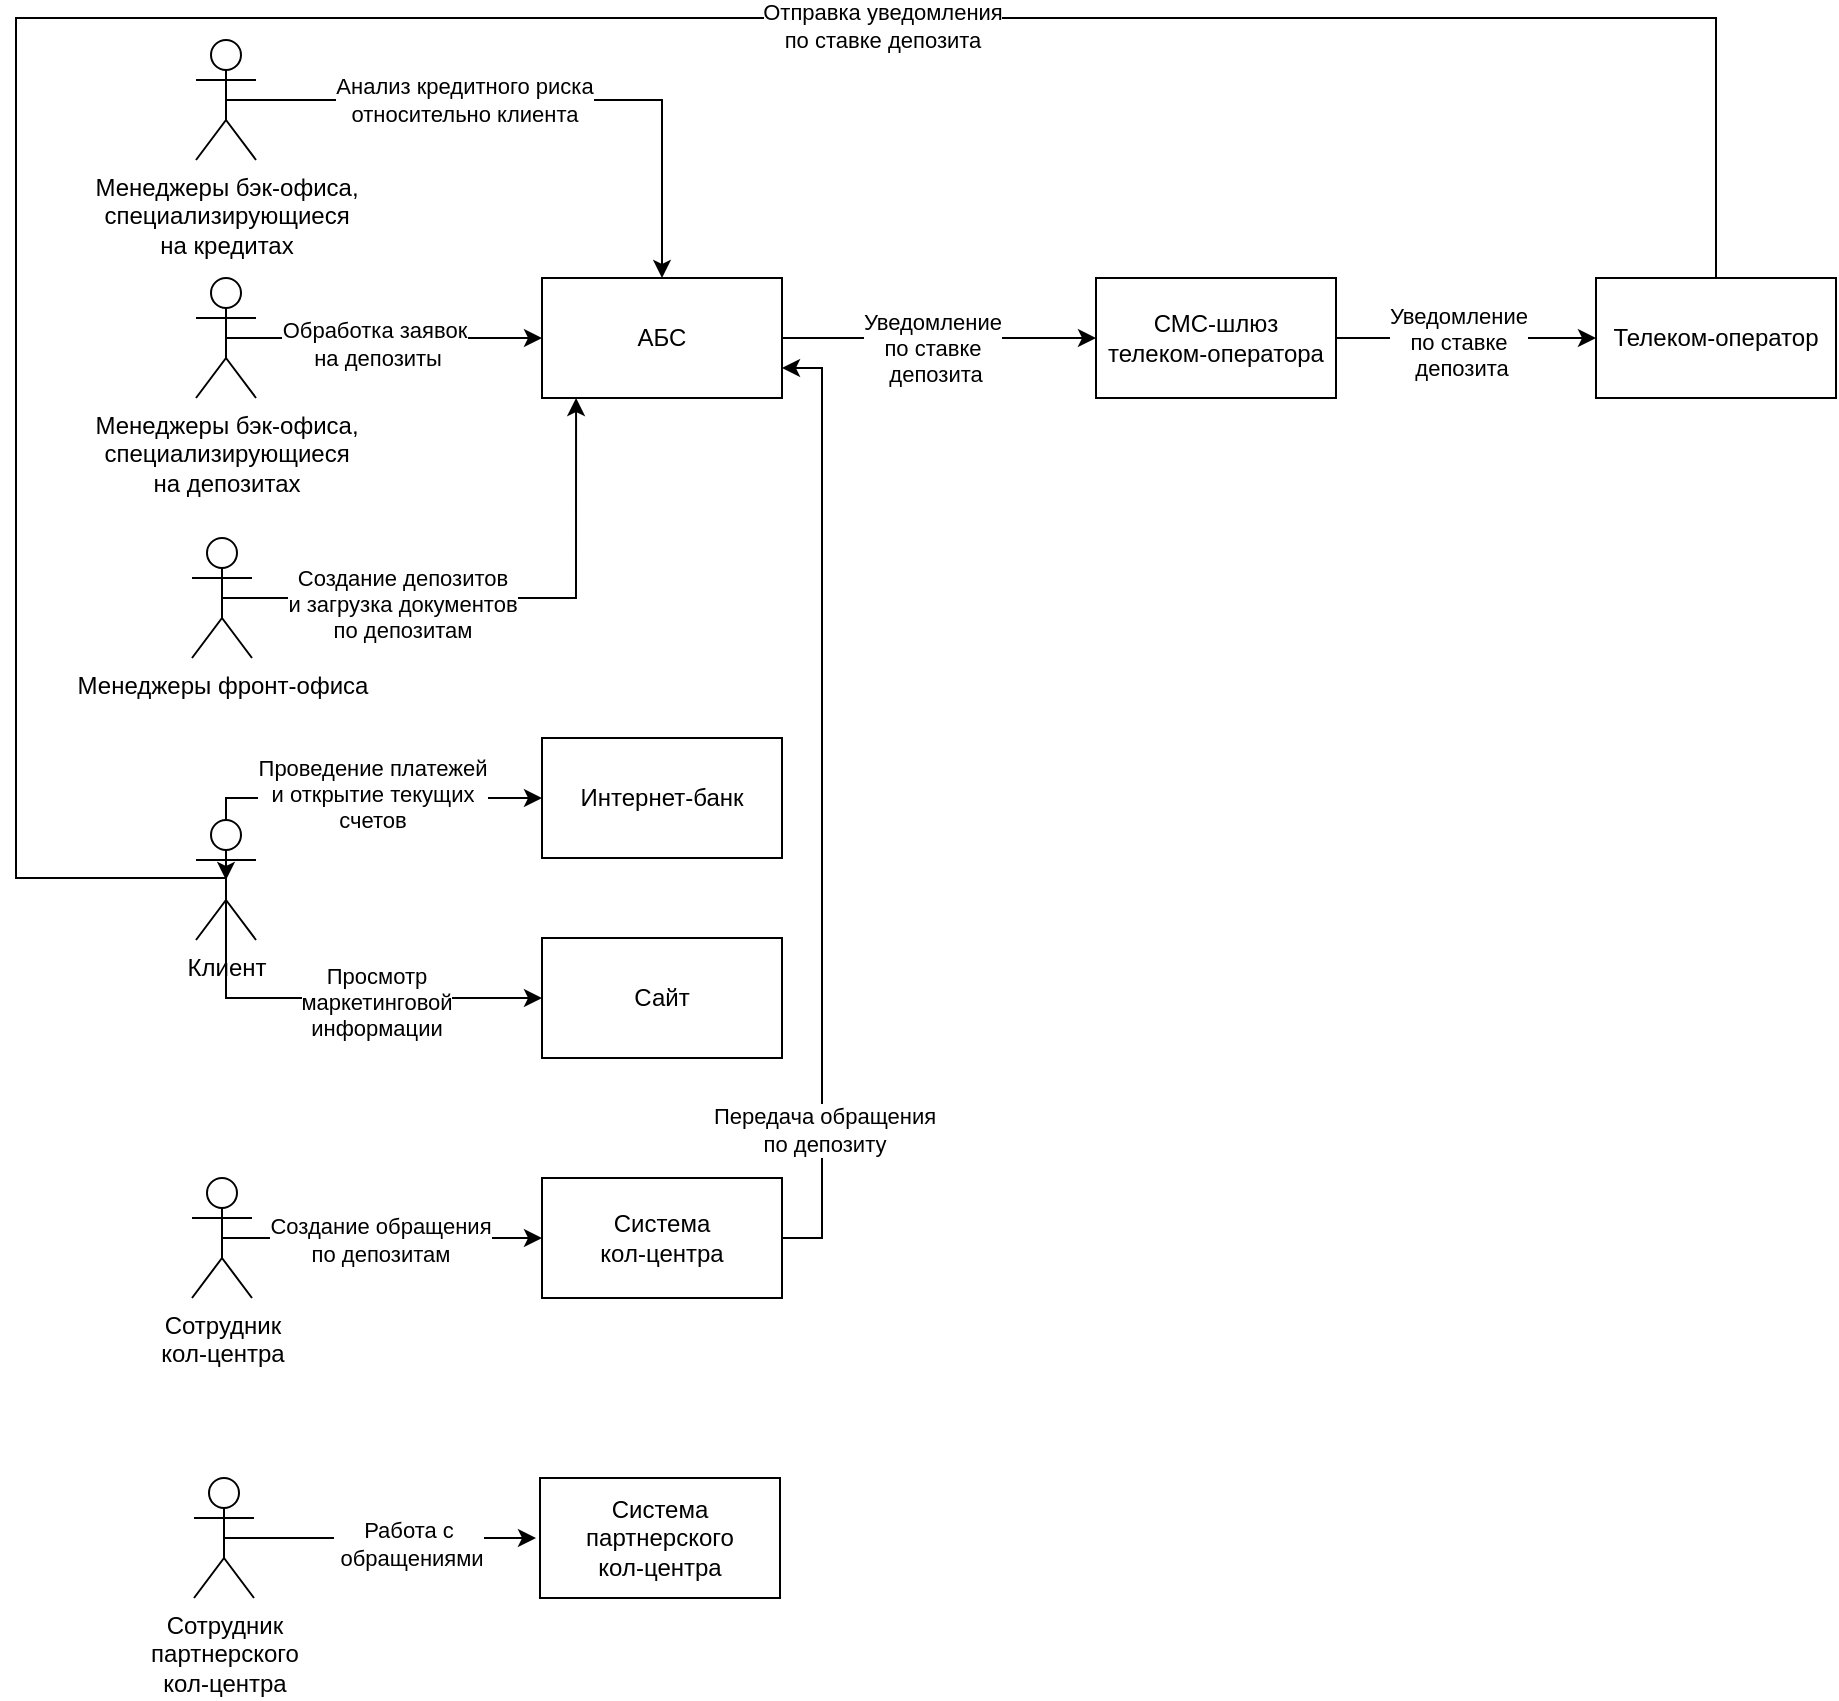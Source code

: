 <mxfile version="28.0.4">
  <diagram name="Страница — 1" id="wg_j5VeoZe4-xrLKdgoi">
    <mxGraphModel dx="1869" dy="730" grid="1" gridSize="10" guides="1" tooltips="1" connect="1" arrows="1" fold="1" page="1" pageScale="1" pageWidth="827" pageHeight="1169" math="0" shadow="0">
      <root>
        <mxCell id="0" />
        <mxCell id="1" parent="0" />
        <mxCell id="w4uRAptq-dMhKGyXtVlL-28" style="edgeStyle=orthogonalEdgeStyle;rounded=0;orthogonalLoop=1;jettySize=auto;html=1;exitX=0.5;exitY=0.5;exitDx=0;exitDy=0;exitPerimeter=0;entryX=0;entryY=0.5;entryDx=0;entryDy=0;" parent="1" source="w4uRAptq-dMhKGyXtVlL-1" target="w4uRAptq-dMhKGyXtVlL-6" edge="1">
          <mxGeometry relative="1" as="geometry">
            <Array as="points">
              <mxPoint x="15" y="410" />
            </Array>
          </mxGeometry>
        </mxCell>
        <mxCell id="Gkncn8ecJRyCBocQ3VEs-23" value="Проведение платежей&lt;div&gt;и открытие текущих&lt;/div&gt;&lt;div&gt;счетов&lt;/div&gt;" style="edgeLabel;html=1;align=center;verticalAlign=middle;resizable=0;points=[];" vertex="1" connectable="0" parent="w4uRAptq-dMhKGyXtVlL-28">
          <mxGeometry x="0.148" y="2" relative="1" as="geometry">
            <mxPoint as="offset" />
          </mxGeometry>
        </mxCell>
        <mxCell id="w4uRAptq-dMhKGyXtVlL-29" style="edgeStyle=orthogonalEdgeStyle;rounded=0;orthogonalLoop=1;jettySize=auto;html=1;exitX=0.5;exitY=0.5;exitDx=0;exitDy=0;exitPerimeter=0;entryX=0;entryY=0.5;entryDx=0;entryDy=0;" parent="1" source="w4uRAptq-dMhKGyXtVlL-1" target="w4uRAptq-dMhKGyXtVlL-12" edge="1">
          <mxGeometry relative="1" as="geometry">
            <Array as="points">
              <mxPoint x="15" y="510" />
            </Array>
          </mxGeometry>
        </mxCell>
        <mxCell id="Gkncn8ecJRyCBocQ3VEs-22" value="Просмотр&lt;div&gt;маркетинговой&lt;/div&gt;&lt;div&gt;информации&lt;/div&gt;" style="edgeLabel;html=1;align=center;verticalAlign=middle;resizable=0;points=[];" vertex="1" connectable="0" parent="w4uRAptq-dMhKGyXtVlL-29">
          <mxGeometry x="-0.411" y="-2" relative="1" as="geometry">
            <mxPoint x="70" as="offset" />
          </mxGeometry>
        </mxCell>
        <mxCell id="w4uRAptq-dMhKGyXtVlL-1" value="Клиент" style="shape=umlActor;verticalLabelPosition=bottom;verticalAlign=top;html=1;outlineConnect=0;" parent="1" vertex="1">
          <mxGeometry y="421" width="30" height="60" as="geometry" />
        </mxCell>
        <mxCell id="Gkncn8ecJRyCBocQ3VEs-8" style="edgeStyle=orthogonalEdgeStyle;rounded=0;orthogonalLoop=1;jettySize=auto;html=1;exitX=0.5;exitY=0.5;exitDx=0;exitDy=0;exitPerimeter=0;entryX=0;entryY=0.5;entryDx=0;entryDy=0;" edge="1" parent="1" source="w4uRAptq-dMhKGyXtVlL-3" target="w4uRAptq-dMhKGyXtVlL-7">
          <mxGeometry relative="1" as="geometry" />
        </mxCell>
        <mxCell id="Gkncn8ecJRyCBocQ3VEs-12" value="Обработка заявок&lt;div&gt;&amp;nbsp;на депозиты&lt;br&gt;&lt;/div&gt;" style="edgeLabel;html=1;align=center;verticalAlign=middle;resizable=0;points=[];" vertex="1" connectable="0" parent="Gkncn8ecJRyCBocQ3VEs-8">
          <mxGeometry x="-0.061" y="-3" relative="1" as="geometry">
            <mxPoint as="offset" />
          </mxGeometry>
        </mxCell>
        <mxCell id="w4uRAptq-dMhKGyXtVlL-3" value="Менеджеры бэк-офиса,&lt;div&gt;&amp;nbsp;специализирующиеся&amp;nbsp;&lt;/div&gt;&lt;div&gt;на депозитах&lt;/div&gt;" style="shape=umlActor;verticalLabelPosition=bottom;verticalAlign=top;html=1;outlineConnect=0;" parent="1" vertex="1">
          <mxGeometry y="150" width="30" height="60" as="geometry" />
        </mxCell>
        <mxCell id="w4uRAptq-dMhKGyXtVlL-31" style="edgeStyle=orthogonalEdgeStyle;rounded=0;orthogonalLoop=1;jettySize=auto;html=1;exitX=0.5;exitY=0.5;exitDx=0;exitDy=0;exitPerimeter=0;entryX=0;entryY=0.5;entryDx=0;entryDy=0;" parent="1" source="w4uRAptq-dMhKGyXtVlL-5" target="w4uRAptq-dMhKGyXtVlL-8" edge="1">
          <mxGeometry relative="1" as="geometry" />
        </mxCell>
        <mxCell id="Gkncn8ecJRyCBocQ3VEs-10" value="Создание обращения&lt;div&gt;по депозитам&lt;/div&gt;" style="edgeLabel;html=1;align=center;verticalAlign=middle;resizable=0;points=[];" vertex="1" connectable="0" parent="w4uRAptq-dMhKGyXtVlL-31">
          <mxGeometry x="-0.01" y="-1" relative="1" as="geometry">
            <mxPoint as="offset" />
          </mxGeometry>
        </mxCell>
        <mxCell id="w4uRAptq-dMhKGyXtVlL-5" value="Сотрудник&lt;div&gt;кол-центра&lt;/div&gt;" style="shape=umlActor;verticalLabelPosition=bottom;verticalAlign=top;html=1;outlineConnect=0;" parent="1" vertex="1">
          <mxGeometry x="-2" y="600" width="30" height="60" as="geometry" />
        </mxCell>
        <mxCell id="w4uRAptq-dMhKGyXtVlL-6" value="Интернет-банк" style="rounded=0;whiteSpace=wrap;html=1;" parent="1" vertex="1">
          <mxGeometry x="173" y="380" width="120" height="60" as="geometry" />
        </mxCell>
        <mxCell id="w4uRAptq-dMhKGyXtVlL-26" style="edgeStyle=orthogonalEdgeStyle;rounded=0;orthogonalLoop=1;jettySize=auto;html=1;exitX=1;exitY=0.5;exitDx=0;exitDy=0;entryX=0;entryY=0.5;entryDx=0;entryDy=0;" parent="1" source="w4uRAptq-dMhKGyXtVlL-7" target="w4uRAptq-dMhKGyXtVlL-10" edge="1">
          <mxGeometry relative="1" as="geometry" />
        </mxCell>
        <mxCell id="Gkncn8ecJRyCBocQ3VEs-13" value="&lt;div&gt;Уведомление&lt;div&gt;по ставке&lt;/div&gt;&lt;div&gt;&amp;nbsp;депозита&lt;/div&gt;&lt;/div&gt;" style="edgeLabel;html=1;align=center;verticalAlign=middle;resizable=0;points=[];" vertex="1" connectable="0" parent="w4uRAptq-dMhKGyXtVlL-26">
          <mxGeometry x="-0.042" y="-5" relative="1" as="geometry">
            <mxPoint as="offset" />
          </mxGeometry>
        </mxCell>
        <mxCell id="w4uRAptq-dMhKGyXtVlL-7" value="АБС" style="rounded=0;whiteSpace=wrap;html=1;" parent="1" vertex="1">
          <mxGeometry x="173" y="150" width="120" height="60" as="geometry" />
        </mxCell>
        <mxCell id="w4uRAptq-dMhKGyXtVlL-8" value="Система&lt;div&gt;кол-центра&lt;/div&gt;" style="rounded=0;whiteSpace=wrap;html=1;" parent="1" vertex="1">
          <mxGeometry x="173" y="600" width="120" height="60" as="geometry" />
        </mxCell>
        <mxCell id="w4uRAptq-dMhKGyXtVlL-9" value="Система партнерского&lt;div&gt;кол-центра&lt;/div&gt;" style="rounded=0;whiteSpace=wrap;html=1;" parent="1" vertex="1">
          <mxGeometry x="172" y="750" width="120" height="60" as="geometry" />
        </mxCell>
        <mxCell id="w4uRAptq-dMhKGyXtVlL-27" style="edgeStyle=orthogonalEdgeStyle;rounded=0;orthogonalLoop=1;jettySize=auto;html=1;exitX=1;exitY=0.5;exitDx=0;exitDy=0;" parent="1" source="w4uRAptq-dMhKGyXtVlL-10" target="w4uRAptq-dMhKGyXtVlL-11" edge="1">
          <mxGeometry relative="1" as="geometry" />
        </mxCell>
        <mxCell id="Gkncn8ecJRyCBocQ3VEs-14" value="&lt;div&gt;Уведомление&lt;div&gt;по ставке&lt;/div&gt;&lt;div&gt;&amp;nbsp;депозита&lt;/div&gt;&lt;/div&gt;" style="edgeLabel;html=1;align=center;verticalAlign=middle;resizable=0;points=[];" vertex="1" connectable="0" parent="w4uRAptq-dMhKGyXtVlL-27">
          <mxGeometry x="-0.059" y="-2" relative="1" as="geometry">
            <mxPoint as="offset" />
          </mxGeometry>
        </mxCell>
        <mxCell id="w4uRAptq-dMhKGyXtVlL-10" value="СМС-шлюз&lt;div&gt;телеком-оператора&lt;/div&gt;" style="rounded=0;whiteSpace=wrap;html=1;" parent="1" vertex="1">
          <mxGeometry x="450" y="150" width="120" height="60" as="geometry" />
        </mxCell>
        <mxCell id="w4uRAptq-dMhKGyXtVlL-11" value="Телеком-оператор" style="rounded=0;whiteSpace=wrap;html=1;" parent="1" vertex="1">
          <mxGeometry x="700" y="150" width="120" height="60" as="geometry" />
        </mxCell>
        <mxCell id="w4uRAptq-dMhKGyXtVlL-12" value="Сайт" style="rounded=0;whiteSpace=wrap;html=1;" parent="1" vertex="1">
          <mxGeometry x="173" y="480" width="120" height="60" as="geometry" />
        </mxCell>
        <mxCell id="w4uRAptq-dMhKGyXtVlL-33" style="edgeStyle=orthogonalEdgeStyle;rounded=0;orthogonalLoop=1;jettySize=auto;html=1;exitX=0.5;exitY=0.5;exitDx=0;exitDy=0;exitPerimeter=0;" parent="1" source="w4uRAptq-dMhKGyXtVlL-32" edge="1">
          <mxGeometry relative="1" as="geometry">
            <mxPoint x="170" y="780" as="targetPoint" />
          </mxGeometry>
        </mxCell>
        <mxCell id="Gkncn8ecJRyCBocQ3VEs-24" value="Работа с&lt;div&gt;&amp;nbsp;обращениями&lt;/div&gt;" style="edgeLabel;html=1;align=center;verticalAlign=middle;resizable=0;points=[];" vertex="1" connectable="0" parent="w4uRAptq-dMhKGyXtVlL-33">
          <mxGeometry x="0.178" y="-2" relative="1" as="geometry">
            <mxPoint as="offset" />
          </mxGeometry>
        </mxCell>
        <mxCell id="w4uRAptq-dMhKGyXtVlL-32" value="Сотрудник&lt;div&gt;партнерского&lt;br&gt;&lt;div&gt;кол-центра&lt;/div&gt;&lt;/div&gt;" style="shape=umlActor;verticalLabelPosition=bottom;verticalAlign=top;html=1;outlineConnect=0;" parent="1" vertex="1">
          <mxGeometry x="-1" y="750" width="30" height="60" as="geometry" />
        </mxCell>
        <mxCell id="haNKqABW4TU-GbIZKuI7-3" style="edgeStyle=orthogonalEdgeStyle;rounded=0;orthogonalLoop=1;jettySize=auto;html=1;exitX=1;exitY=0.5;exitDx=0;exitDy=0;entryX=1;entryY=0.75;entryDx=0;entryDy=0;" parent="1" source="w4uRAptq-dMhKGyXtVlL-8" target="w4uRAptq-dMhKGyXtVlL-7" edge="1">
          <mxGeometry relative="1" as="geometry">
            <mxPoint x="340" y="615" as="sourcePoint" />
          </mxGeometry>
        </mxCell>
        <mxCell id="Gkncn8ecJRyCBocQ3VEs-11" value="Передача обращения&lt;div&gt;по депозиту&lt;/div&gt;" style="edgeLabel;html=1;align=center;verticalAlign=middle;resizable=0;points=[];" vertex="1" connectable="0" parent="haNKqABW4TU-GbIZKuI7-3">
          <mxGeometry x="-0.688" y="-1" relative="1" as="geometry">
            <mxPoint as="offset" />
          </mxGeometry>
        </mxCell>
        <mxCell id="Gkncn8ecJRyCBocQ3VEs-7" style="edgeStyle=orthogonalEdgeStyle;rounded=0;orthogonalLoop=1;jettySize=auto;html=1;exitX=0.5;exitY=0.5;exitDx=0;exitDy=0;exitPerimeter=0;entryX=0.5;entryY=0;entryDx=0;entryDy=0;" edge="1" parent="1" source="Gkncn8ecJRyCBocQ3VEs-1" target="w4uRAptq-dMhKGyXtVlL-7">
          <mxGeometry relative="1" as="geometry" />
        </mxCell>
        <mxCell id="Gkncn8ecJRyCBocQ3VEs-20" value="Анализ кредитного риска&lt;div&gt;относительно клиента&lt;/div&gt;" style="edgeLabel;html=1;align=center;verticalAlign=middle;resizable=0;points=[];" vertex="1" connectable="0" parent="Gkncn8ecJRyCBocQ3VEs-7">
          <mxGeometry x="-0.227" relative="1" as="geometry">
            <mxPoint as="offset" />
          </mxGeometry>
        </mxCell>
        <mxCell id="Gkncn8ecJRyCBocQ3VEs-1" value="Менеджеры бэк-офиса,&lt;div&gt;&amp;nbsp;специализирующиеся&amp;nbsp;&lt;/div&gt;&lt;div&gt;на кредитах&lt;/div&gt;" style="shape=umlActor;verticalLabelPosition=bottom;verticalAlign=top;html=1;outlineConnect=0;" vertex="1" parent="1">
          <mxGeometry y="31" width="30" height="60" as="geometry" />
        </mxCell>
        <mxCell id="Gkncn8ecJRyCBocQ3VEs-9" style="edgeStyle=orthogonalEdgeStyle;rounded=0;orthogonalLoop=1;jettySize=auto;html=1;exitX=0.5;exitY=0;exitDx=0;exitDy=0;entryX=0.5;entryY=0.5;entryDx=0;entryDy=0;entryPerimeter=0;" edge="1" parent="1" source="w4uRAptq-dMhKGyXtVlL-11" target="w4uRAptq-dMhKGyXtVlL-1">
          <mxGeometry relative="1" as="geometry">
            <Array as="points">
              <mxPoint x="760" y="20" />
              <mxPoint x="-90" y="20" />
              <mxPoint x="-90" y="450" />
            </Array>
          </mxGeometry>
        </mxCell>
        <mxCell id="Gkncn8ecJRyCBocQ3VEs-15" value="Отправка уведомления&lt;div&gt;по ставке депозита&lt;/div&gt;" style="edgeLabel;html=1;align=center;verticalAlign=middle;resizable=0;points=[];" vertex="1" connectable="0" parent="Gkncn8ecJRyCBocQ3VEs-9">
          <mxGeometry x="-0.278" y="4" relative="1" as="geometry">
            <mxPoint as="offset" />
          </mxGeometry>
        </mxCell>
        <mxCell id="Gkncn8ecJRyCBocQ3VEs-18" value="Менеджеры фронт-офиса" style="shape=umlActor;verticalLabelPosition=bottom;verticalAlign=top;html=1;outlineConnect=0;" vertex="1" parent="1">
          <mxGeometry x="-2" y="280" width="30" height="60" as="geometry" />
        </mxCell>
        <mxCell id="Gkncn8ecJRyCBocQ3VEs-19" style="edgeStyle=orthogonalEdgeStyle;rounded=0;orthogonalLoop=1;jettySize=auto;html=1;exitX=0.5;exitY=0.5;exitDx=0;exitDy=0;exitPerimeter=0;entryX=0.142;entryY=1;entryDx=0;entryDy=0;entryPerimeter=0;" edge="1" parent="1" source="Gkncn8ecJRyCBocQ3VEs-18" target="w4uRAptq-dMhKGyXtVlL-7">
          <mxGeometry relative="1" as="geometry" />
        </mxCell>
        <mxCell id="Gkncn8ecJRyCBocQ3VEs-21" value="Создание депозитов&lt;div&gt;и загрузка документов&lt;/div&gt;&lt;div&gt;по депозитам&lt;/div&gt;" style="edgeLabel;html=1;align=center;verticalAlign=middle;resizable=0;points=[];" vertex="1" connectable="0" parent="Gkncn8ecJRyCBocQ3VEs-19">
          <mxGeometry x="-0.349" y="-3" relative="1" as="geometry">
            <mxPoint as="offset" />
          </mxGeometry>
        </mxCell>
      </root>
    </mxGraphModel>
  </diagram>
</mxfile>
